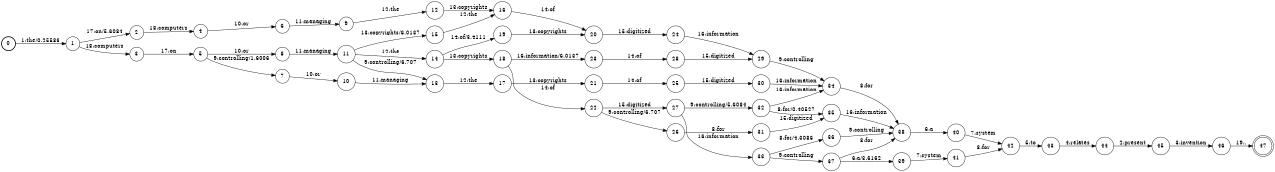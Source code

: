 digraph FST {
rankdir = LR;
size = "8.5,11";
label = "";
center = 1;
orientation = Portrait;
ranksep = "0.4";
nodesep = "0.25";
0 [label = "0", shape = circle, style = bold, fontsize = 14]
	0 -> 1 [label = "1:the/0.25586", fontsize = 14];
1 [label = "1", shape = circle, style = solid, fontsize = 14]
	1 -> 2 [label = "17:on/5.6084", fontsize = 14];
	1 -> 3 [label = "18:computers", fontsize = 14];
2 [label = "2", shape = circle, style = solid, fontsize = 14]
	2 -> 4 [label = "18:computers", fontsize = 14];
3 [label = "3", shape = circle, style = solid, fontsize = 14]
	3 -> 5 [label = "17:on", fontsize = 14];
4 [label = "4", shape = circle, style = solid, fontsize = 14]
	4 -> 6 [label = "10:or", fontsize = 14];
5 [label = "5", shape = circle, style = solid, fontsize = 14]
	5 -> 7 [label = "9:controlling/1.6006", fontsize = 14];
	5 -> 8 [label = "10:or", fontsize = 14];
6 [label = "6", shape = circle, style = solid, fontsize = 14]
	6 -> 9 [label = "11:managing", fontsize = 14];
7 [label = "7", shape = circle, style = solid, fontsize = 14]
	7 -> 10 [label = "10:or", fontsize = 14];
8 [label = "8", shape = circle, style = solid, fontsize = 14]
	8 -> 11 [label = "11:managing", fontsize = 14];
9 [label = "9", shape = circle, style = solid, fontsize = 14]
	9 -> 12 [label = "12:the", fontsize = 14];
10 [label = "10", shape = circle, style = solid, fontsize = 14]
	10 -> 13 [label = "11:managing", fontsize = 14];
11 [label = "11", shape = circle, style = solid, fontsize = 14]
	11 -> 14 [label = "12:the", fontsize = 14];
	11 -> 13 [label = "9:controlling/6.707", fontsize = 14];
	11 -> 15 [label = "13:copyrights/6.0137", fontsize = 14];
12 [label = "12", shape = circle, style = solid, fontsize = 14]
	12 -> 16 [label = "13:copyrights", fontsize = 14];
13 [label = "13", shape = circle, style = solid, fontsize = 14]
	13 -> 17 [label = "12:the", fontsize = 14];
14 [label = "14", shape = circle, style = solid, fontsize = 14]
	14 -> 18 [label = "13:copyrights", fontsize = 14];
	14 -> 19 [label = "14:of/3.4111", fontsize = 14];
15 [label = "15", shape = circle, style = solid, fontsize = 14]
	15 -> 16 [label = "12:the", fontsize = 14];
16 [label = "16", shape = circle, style = solid, fontsize = 14]
	16 -> 20 [label = "14:of", fontsize = 14];
17 [label = "17", shape = circle, style = solid, fontsize = 14]
	17 -> 21 [label = "13:copyrights", fontsize = 14];
18 [label = "18", shape = circle, style = solid, fontsize = 14]
	18 -> 22 [label = "14:of", fontsize = 14];
	18 -> 23 [label = "16:information/6.0137", fontsize = 14];
19 [label = "19", shape = circle, style = solid, fontsize = 14]
	19 -> 20 [label = "13:copyrights", fontsize = 14];
20 [label = "20", shape = circle, style = solid, fontsize = 14]
	20 -> 24 [label = "15:digitized", fontsize = 14];
21 [label = "21", shape = circle, style = solid, fontsize = 14]
	21 -> 25 [label = "14:of", fontsize = 14];
22 [label = "22", shape = circle, style = solid, fontsize = 14]
	22 -> 26 [label = "9:controlling/6.707", fontsize = 14];
	22 -> 27 [label = "15:digitized", fontsize = 14];
23 [label = "23", shape = circle, style = solid, fontsize = 14]
	23 -> 28 [label = "14:of", fontsize = 14];
24 [label = "24", shape = circle, style = solid, fontsize = 14]
	24 -> 29 [label = "16:information", fontsize = 14];
25 [label = "25", shape = circle, style = solid, fontsize = 14]
	25 -> 30 [label = "15:digitized", fontsize = 14];
26 [label = "26", shape = circle, style = solid, fontsize = 14]
	26 -> 31 [label = "8:for", fontsize = 14];
27 [label = "27", shape = circle, style = solid, fontsize = 14]
	27 -> 32 [label = "9:controlling/5.6084", fontsize = 14];
	27 -> 33 [label = "16:information", fontsize = 14];
28 [label = "28", shape = circle, style = solid, fontsize = 14]
	28 -> 29 [label = "15:digitized", fontsize = 14];
29 [label = "29", shape = circle, style = solid, fontsize = 14]
	29 -> 34 [label = "9:controlling", fontsize = 14];
30 [label = "30", shape = circle, style = solid, fontsize = 14]
	30 -> 34 [label = "16:information", fontsize = 14];
31 [label = "31", shape = circle, style = solid, fontsize = 14]
	31 -> 35 [label = "15:digitized", fontsize = 14];
32 [label = "32", shape = circle, style = solid, fontsize = 14]
	32 -> 35 [label = "8:for/0.40527", fontsize = 14];
	32 -> 34 [label = "16:information", fontsize = 14];
33 [label = "33", shape = circle, style = solid, fontsize = 14]
	33 -> 36 [label = "8:for/4.3086", fontsize = 14];
	33 -> 37 [label = "9:controlling", fontsize = 14];
34 [label = "34", shape = circle, style = solid, fontsize = 14]
	34 -> 38 [label = "8:for", fontsize = 14];
35 [label = "35", shape = circle, style = solid, fontsize = 14]
	35 -> 38 [label = "16:information", fontsize = 14];
36 [label = "36", shape = circle, style = solid, fontsize = 14]
	36 -> 38 [label = "9:controlling", fontsize = 14];
37 [label = "37", shape = circle, style = solid, fontsize = 14]
	37 -> 39 [label = "6:a/3.6162", fontsize = 14];
	37 -> 38 [label = "8:for", fontsize = 14];
38 [label = "38", shape = circle, style = solid, fontsize = 14]
	38 -> 40 [label = "6:a", fontsize = 14];
39 [label = "39", shape = circle, style = solid, fontsize = 14]
	39 -> 41 [label = "7:system", fontsize = 14];
40 [label = "40", shape = circle, style = solid, fontsize = 14]
	40 -> 42 [label = "7:system", fontsize = 14];
41 [label = "41", shape = circle, style = solid, fontsize = 14]
	41 -> 42 [label = "8:for", fontsize = 14];
42 [label = "42", shape = circle, style = solid, fontsize = 14]
	42 -> 43 [label = "5:to", fontsize = 14];
43 [label = "43", shape = circle, style = solid, fontsize = 14]
	43 -> 44 [label = "4:relates", fontsize = 14];
44 [label = "44", shape = circle, style = solid, fontsize = 14]
	44 -> 45 [label = "2:present", fontsize = 14];
45 [label = "45", shape = circle, style = solid, fontsize = 14]
	45 -> 46 [label = "3:invention", fontsize = 14];
46 [label = "46", shape = circle, style = solid, fontsize = 14]
	46 -> 47 [label = "19:.", fontsize = 14];
47 [label = "47", shape = doublecircle, style = solid, fontsize = 14]
}
